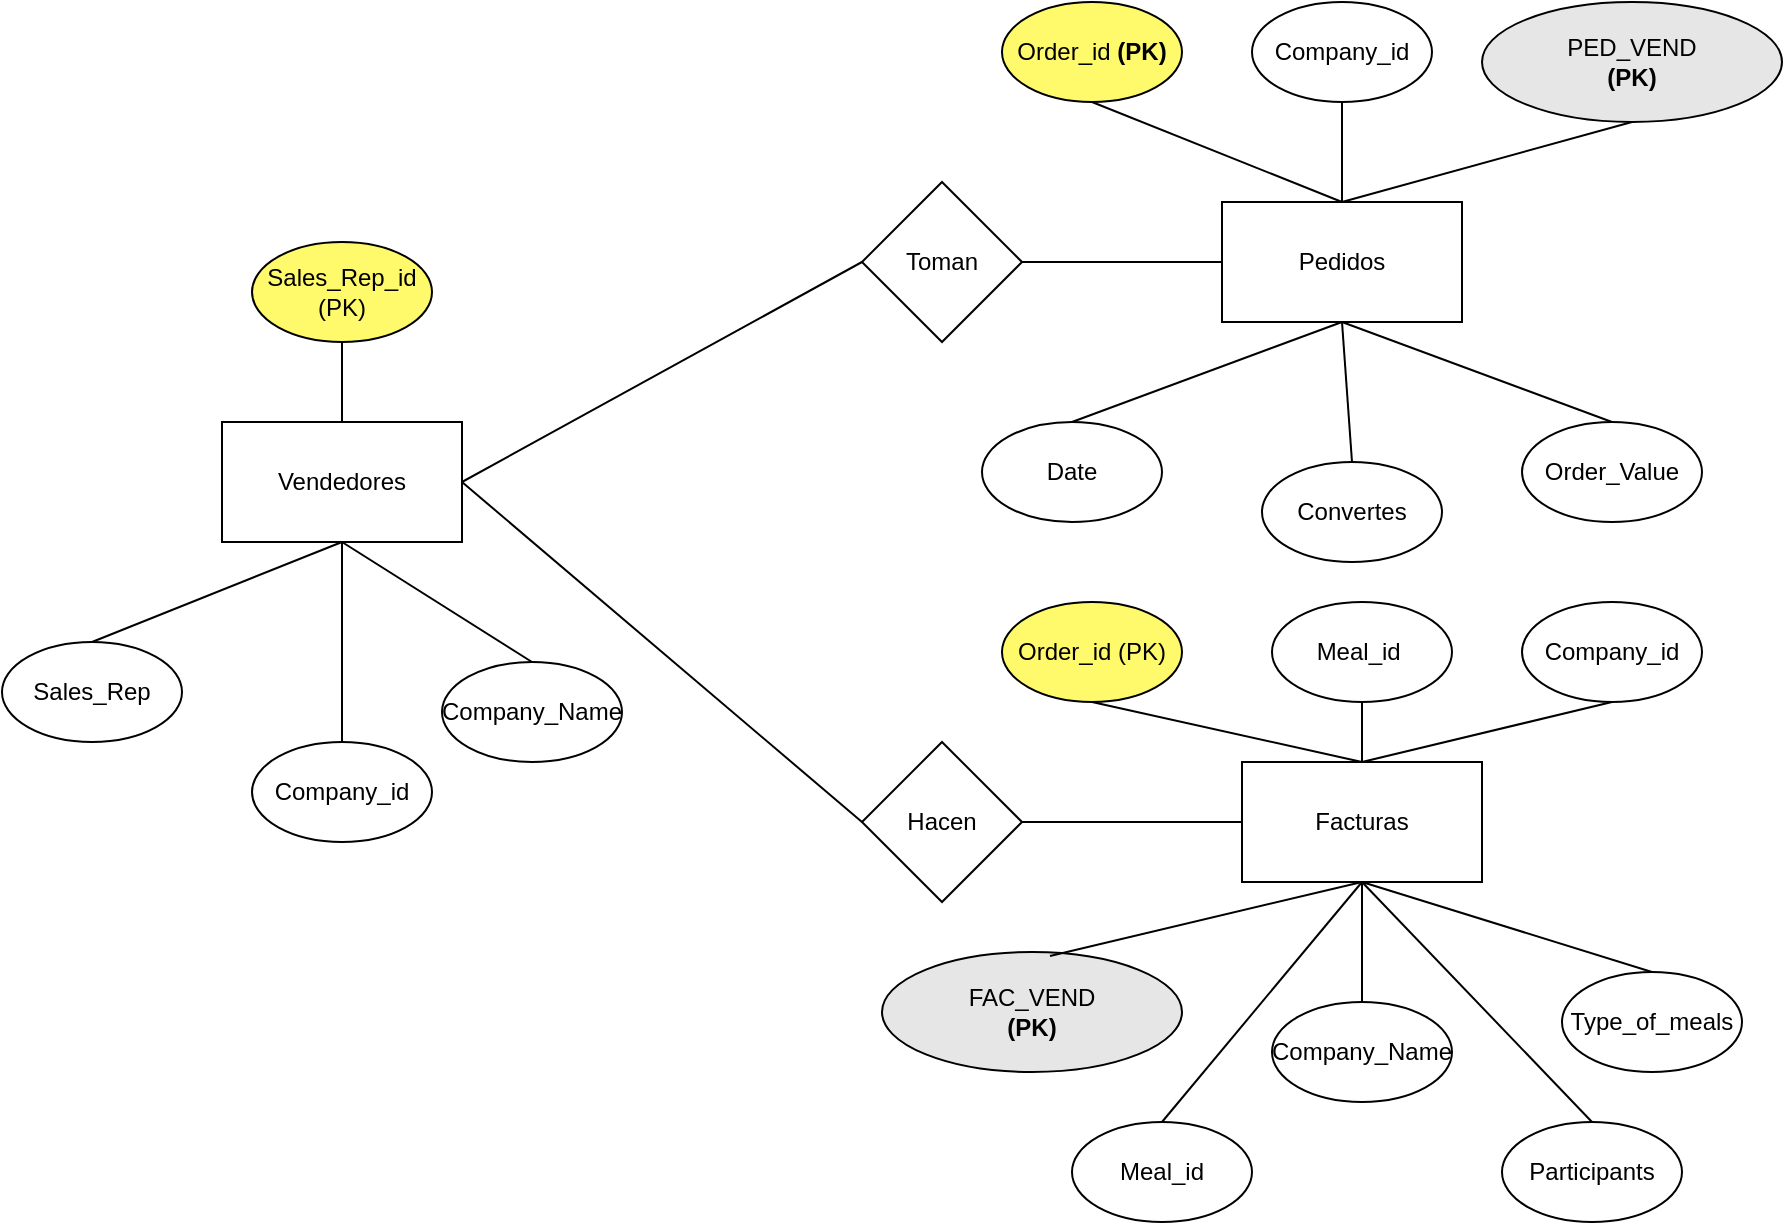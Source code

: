<mxfile version="20.8.18" type="github">
  <diagram name="Page-1" id="e8038OTD_H8Te-tq6XlR">
    <mxGraphModel dx="1997" dy="608" grid="1" gridSize="10" guides="1" tooltips="1" connect="1" arrows="1" fold="1" page="1" pageScale="1" pageWidth="850" pageHeight="1100" math="0" shadow="0">
      <root>
        <mxCell id="0" />
        <mxCell id="1" parent="0" />
        <mxCell id="F1sUzvNmXzPUqXjbvKIh-1" value="Vendedores" style="rounded=0;whiteSpace=wrap;html=1;" vertex="1" parent="1">
          <mxGeometry x="80" y="390" width="120" height="60" as="geometry" />
        </mxCell>
        <mxCell id="F1sUzvNmXzPUqXjbvKIh-2" value="Sales_Rep_id (PK)" style="ellipse;whiteSpace=wrap;html=1;fillColor=#FFFA6B;" vertex="1" parent="1">
          <mxGeometry x="95" y="300" width="90" height="50" as="geometry" />
        </mxCell>
        <mxCell id="F1sUzvNmXzPUqXjbvKIh-3" value="Sales_Rep" style="ellipse;whiteSpace=wrap;html=1;fillColor=#FFFFFF;" vertex="1" parent="1">
          <mxGeometry x="-30" y="500" width="90" height="50" as="geometry" />
        </mxCell>
        <mxCell id="F1sUzvNmXzPUqXjbvKIh-4" value="Company_id" style="ellipse;whiteSpace=wrap;html=1;fillColor=#FFFFFF;" vertex="1" parent="1">
          <mxGeometry x="95" y="550" width="90" height="50" as="geometry" />
        </mxCell>
        <mxCell id="F1sUzvNmXzPUqXjbvKIh-5" value="Company_Name" style="ellipse;whiteSpace=wrap;html=1;fillColor=#FFFFFF;" vertex="1" parent="1">
          <mxGeometry x="190" y="510" width="90" height="50" as="geometry" />
        </mxCell>
        <mxCell id="F1sUzvNmXzPUqXjbvKIh-23" value="" style="endArrow=none;html=1;rounded=0;entryX=0.5;entryY=1;entryDx=0;entryDy=0;exitX=0.5;exitY=0;exitDx=0;exitDy=0;" edge="1" parent="1" source="F1sUzvNmXzPUqXjbvKIh-3" target="F1sUzvNmXzPUqXjbvKIh-1">
          <mxGeometry width="50" height="50" relative="1" as="geometry">
            <mxPoint x="40" y="480" as="sourcePoint" />
            <mxPoint x="90" y="430" as="targetPoint" />
          </mxGeometry>
        </mxCell>
        <mxCell id="F1sUzvNmXzPUqXjbvKIh-26" value="" style="endArrow=none;html=1;rounded=0;" edge="1" parent="1" source="F1sUzvNmXzPUqXjbvKIh-4">
          <mxGeometry width="50" height="50" relative="1" as="geometry">
            <mxPoint x="90" y="480" as="sourcePoint" />
            <mxPoint x="140" y="450" as="targetPoint" />
          </mxGeometry>
        </mxCell>
        <mxCell id="F1sUzvNmXzPUqXjbvKIh-27" value="" style="endArrow=none;html=1;rounded=0;entryX=0.5;entryY=1;entryDx=0;entryDy=0;exitX=0.5;exitY=0;exitDx=0;exitDy=0;" edge="1" parent="1" source="F1sUzvNmXzPUqXjbvKIh-5" target="F1sUzvNmXzPUqXjbvKIh-1">
          <mxGeometry width="50" height="50" relative="1" as="geometry">
            <mxPoint x="170" y="490" as="sourcePoint" />
            <mxPoint x="140" y="440" as="targetPoint" />
          </mxGeometry>
        </mxCell>
        <mxCell id="F1sUzvNmXzPUqXjbvKIh-30" value="" style="endArrow=none;html=1;rounded=0;entryX=0.5;entryY=1;entryDx=0;entryDy=0;exitX=0.5;exitY=0;exitDx=0;exitDy=0;" edge="1" parent="1" source="F1sUzvNmXzPUqXjbvKIh-1" target="F1sUzvNmXzPUqXjbvKIh-2">
          <mxGeometry width="50" height="50" relative="1" as="geometry">
            <mxPoint x="135" y="390" as="sourcePoint" />
            <mxPoint x="185" y="340" as="targetPoint" />
          </mxGeometry>
        </mxCell>
        <mxCell id="F1sUzvNmXzPUqXjbvKIh-31" value="Toman" style="rhombus;whiteSpace=wrap;html=1;fillColor=#FFFFFF;" vertex="1" parent="1">
          <mxGeometry x="400" y="270" width="80" height="80" as="geometry" />
        </mxCell>
        <mxCell id="F1sUzvNmXzPUqXjbvKIh-32" value="Hacen" style="rhombus;whiteSpace=wrap;html=1;fillColor=#FFFFFF;" vertex="1" parent="1">
          <mxGeometry x="400" y="550" width="80" height="80" as="geometry" />
        </mxCell>
        <mxCell id="F1sUzvNmXzPUqXjbvKIh-33" value="" style="endArrow=none;html=1;rounded=0;entryX=0;entryY=0.5;entryDx=0;entryDy=0;" edge="1" parent="1" target="F1sUzvNmXzPUqXjbvKIh-31">
          <mxGeometry width="50" height="50" relative="1" as="geometry">
            <mxPoint x="200" y="420" as="sourcePoint" />
            <mxPoint x="250" y="370" as="targetPoint" />
          </mxGeometry>
        </mxCell>
        <mxCell id="F1sUzvNmXzPUqXjbvKIh-35" value="" style="endArrow=none;html=1;rounded=0;exitX=1;exitY=0.5;exitDx=0;exitDy=0;entryX=0;entryY=0.5;entryDx=0;entryDy=0;" edge="1" parent="1" source="F1sUzvNmXzPUqXjbvKIh-1" target="F1sUzvNmXzPUqXjbvKIh-32">
          <mxGeometry width="50" height="50" relative="1" as="geometry">
            <mxPoint x="430" y="530" as="sourcePoint" />
            <mxPoint x="480" y="480" as="targetPoint" />
          </mxGeometry>
        </mxCell>
        <mxCell id="F1sUzvNmXzPUqXjbvKIh-36" value="Pedidos" style="rounded=0;whiteSpace=wrap;html=1;fillColor=#FFFFFF;" vertex="1" parent="1">
          <mxGeometry x="580" y="280" width="120" height="60" as="geometry" />
        </mxCell>
        <mxCell id="F1sUzvNmXzPUqXjbvKIh-37" value="Facturas" style="rounded=0;whiteSpace=wrap;html=1;fillColor=#FFFFFF;" vertex="1" parent="1">
          <mxGeometry x="590" y="560" width="120" height="60" as="geometry" />
        </mxCell>
        <mxCell id="F1sUzvNmXzPUqXjbvKIh-39" value="" style="endArrow=none;html=1;rounded=0;entryX=0;entryY=0.5;entryDx=0;entryDy=0;" edge="1" parent="1" target="F1sUzvNmXzPUqXjbvKIh-36">
          <mxGeometry width="50" height="50" relative="1" as="geometry">
            <mxPoint x="480" y="310" as="sourcePoint" />
            <mxPoint x="530" y="260" as="targetPoint" />
          </mxGeometry>
        </mxCell>
        <mxCell id="F1sUzvNmXzPUqXjbvKIh-40" value="" style="endArrow=none;html=1;rounded=0;entryX=0;entryY=0.5;entryDx=0;entryDy=0;" edge="1" parent="1" target="F1sUzvNmXzPUqXjbvKIh-37">
          <mxGeometry width="50" height="50" relative="1" as="geometry">
            <mxPoint x="480" y="590" as="sourcePoint" />
            <mxPoint x="530" y="540" as="targetPoint" />
          </mxGeometry>
        </mxCell>
        <mxCell id="F1sUzvNmXzPUqXjbvKIh-42" value="Order_Value" style="ellipse;whiteSpace=wrap;html=1;fillColor=#FFFFFF;" vertex="1" parent="1">
          <mxGeometry x="730" y="390" width="90" height="50" as="geometry" />
        </mxCell>
        <mxCell id="F1sUzvNmXzPUqXjbvKIh-43" value="Convertes" style="ellipse;whiteSpace=wrap;html=1;fillColor=#FFFFFF;" vertex="1" parent="1">
          <mxGeometry x="600" y="410" width="90" height="50" as="geometry" />
        </mxCell>
        <mxCell id="F1sUzvNmXzPUqXjbvKIh-44" value="Date" style="ellipse;whiteSpace=wrap;html=1;fillColor=#FFFFFF;" vertex="1" parent="1">
          <mxGeometry x="460" y="390" width="90" height="50" as="geometry" />
        </mxCell>
        <mxCell id="F1sUzvNmXzPUqXjbvKIh-45" value="PED_VEND&lt;br&gt;&lt;b&gt;(PK)&lt;/b&gt;" style="ellipse;whiteSpace=wrap;html=1;fillColor=#E6E6E6;" vertex="1" parent="1">
          <mxGeometry x="710" y="180" width="150" height="60" as="geometry" />
        </mxCell>
        <mxCell id="F1sUzvNmXzPUqXjbvKIh-46" value="Company_id" style="ellipse;whiteSpace=wrap;html=1;fillColor=#FFFFFF;" vertex="1" parent="1">
          <mxGeometry x="595" y="180" width="90" height="50" as="geometry" />
        </mxCell>
        <mxCell id="F1sUzvNmXzPUqXjbvKIh-47" value="Order_id &lt;b&gt;(PK)&lt;/b&gt;" style="ellipse;whiteSpace=wrap;html=1;fillColor=#FFFA6B;" vertex="1" parent="1">
          <mxGeometry x="470" y="180" width="90" height="50" as="geometry" />
        </mxCell>
        <mxCell id="F1sUzvNmXzPUqXjbvKIh-50" value="" style="endArrow=none;html=1;rounded=0;exitX=0.5;exitY=0;exitDx=0;exitDy=0;entryX=0.5;entryY=1;entryDx=0;entryDy=0;" edge="1" parent="1" source="F1sUzvNmXzPUqXjbvKIh-36" target="F1sUzvNmXzPUqXjbvKIh-47">
          <mxGeometry width="50" height="50" relative="1" as="geometry">
            <mxPoint x="510" y="300" as="sourcePoint" />
            <mxPoint x="560" y="250" as="targetPoint" />
          </mxGeometry>
        </mxCell>
        <mxCell id="F1sUzvNmXzPUqXjbvKIh-51" value="" style="endArrow=none;html=1;rounded=0;exitX=0.5;exitY=0;exitDx=0;exitDy=0;entryX=0.5;entryY=1;entryDx=0;entryDy=0;" edge="1" parent="1" source="F1sUzvNmXzPUqXjbvKIh-36" target="F1sUzvNmXzPUqXjbvKIh-46">
          <mxGeometry width="50" height="50" relative="1" as="geometry">
            <mxPoint x="660" y="260" as="sourcePoint" />
            <mxPoint x="670" y="250" as="targetPoint" />
          </mxGeometry>
        </mxCell>
        <mxCell id="F1sUzvNmXzPUqXjbvKIh-52" value="" style="endArrow=none;html=1;rounded=0;exitX=0.5;exitY=0;exitDx=0;exitDy=0;entryX=0.5;entryY=1;entryDx=0;entryDy=0;" edge="1" parent="1" source="F1sUzvNmXzPUqXjbvKIh-36" target="F1sUzvNmXzPUqXjbvKIh-45">
          <mxGeometry width="50" height="50" relative="1" as="geometry">
            <mxPoint x="750" y="310" as="sourcePoint" />
            <mxPoint x="800" y="260" as="targetPoint" />
          </mxGeometry>
        </mxCell>
        <mxCell id="F1sUzvNmXzPUqXjbvKIh-55" value="" style="endArrow=none;html=1;rounded=0;entryX=0.5;entryY=1;entryDx=0;entryDy=0;exitX=0.5;exitY=0;exitDx=0;exitDy=0;" edge="1" parent="1" source="F1sUzvNmXzPUqXjbvKIh-44" target="F1sUzvNmXzPUqXjbvKIh-36">
          <mxGeometry width="50" height="50" relative="1" as="geometry">
            <mxPoint x="570" y="390" as="sourcePoint" />
            <mxPoint x="630" y="340" as="targetPoint" />
          </mxGeometry>
        </mxCell>
        <mxCell id="F1sUzvNmXzPUqXjbvKIh-56" value="" style="endArrow=none;html=1;rounded=0;exitX=0.5;exitY=0;exitDx=0;exitDy=0;entryX=0.5;entryY=1;entryDx=0;entryDy=0;" edge="1" parent="1" source="F1sUzvNmXzPUqXjbvKIh-43" target="F1sUzvNmXzPUqXjbvKIh-36">
          <mxGeometry width="50" height="50" relative="1" as="geometry">
            <mxPoint x="590" y="395" as="sourcePoint" />
            <mxPoint x="630" y="360" as="targetPoint" />
          </mxGeometry>
        </mxCell>
        <mxCell id="F1sUzvNmXzPUqXjbvKIh-57" value="" style="endArrow=none;html=1;rounded=0;entryX=0.5;entryY=1;entryDx=0;entryDy=0;exitX=0.5;exitY=0;exitDx=0;exitDy=0;" edge="1" parent="1" source="F1sUzvNmXzPUqXjbvKIh-42" target="F1sUzvNmXzPUqXjbvKIh-36">
          <mxGeometry width="50" height="50" relative="1" as="geometry">
            <mxPoint x="720" y="395" as="sourcePoint" />
            <mxPoint x="770" y="345" as="targetPoint" />
          </mxGeometry>
        </mxCell>
        <mxCell id="F1sUzvNmXzPUqXjbvKIh-58" value="Meal_id" style="ellipse;whiteSpace=wrap;html=1;fillColor=#FFFFFF;" vertex="1" parent="1">
          <mxGeometry x="505" y="740" width="90" height="50" as="geometry" />
        </mxCell>
        <mxCell id="F1sUzvNmXzPUqXjbvKIh-59" value="Participants" style="ellipse;whiteSpace=wrap;html=1;fillColor=#FFFFFF;" vertex="1" parent="1">
          <mxGeometry x="720" y="740" width="90" height="50" as="geometry" />
        </mxCell>
        <mxCell id="F1sUzvNmXzPUqXjbvKIh-60" value="Type_of_meals" style="ellipse;whiteSpace=wrap;html=1;fillColor=#FFFFFF;" vertex="1" parent="1">
          <mxGeometry x="750" y="665" width="90" height="50" as="geometry" />
        </mxCell>
        <mxCell id="F1sUzvNmXzPUqXjbvKIh-61" value="Company_Name" style="ellipse;whiteSpace=wrap;html=1;fillColor=#FFFFFF;" vertex="1" parent="1">
          <mxGeometry x="605" y="680" width="90" height="50" as="geometry" />
        </mxCell>
        <mxCell id="F1sUzvNmXzPUqXjbvKIh-63" value="Company_id" style="ellipse;whiteSpace=wrap;html=1;fillColor=#FFFFFF;" vertex="1" parent="1">
          <mxGeometry x="730" y="480" width="90" height="50" as="geometry" />
        </mxCell>
        <mxCell id="F1sUzvNmXzPUqXjbvKIh-64" value="Meal_id&amp;nbsp;" style="ellipse;whiteSpace=wrap;html=1;fillColor=#FFFFFF;" vertex="1" parent="1">
          <mxGeometry x="605" y="480" width="90" height="50" as="geometry" />
        </mxCell>
        <mxCell id="F1sUzvNmXzPUqXjbvKIh-65" value="Order_id (PK)" style="ellipse;whiteSpace=wrap;html=1;fillColor=#FFFA6B;" vertex="1" parent="1">
          <mxGeometry x="470" y="480" width="90" height="50" as="geometry" />
        </mxCell>
        <mxCell id="F1sUzvNmXzPUqXjbvKIh-66" value="FAC_VEND&lt;br&gt;&lt;b&gt;(PK)&lt;/b&gt;" style="ellipse;whiteSpace=wrap;html=1;fillColor=#E6E6E6;" vertex="1" parent="1">
          <mxGeometry x="410" y="655" width="150" height="60" as="geometry" />
        </mxCell>
        <mxCell id="F1sUzvNmXzPUqXjbvKIh-67" value="" style="endArrow=none;html=1;rounded=0;exitX=0.56;exitY=0.033;exitDx=0;exitDy=0;exitPerimeter=0;entryX=0.5;entryY=1;entryDx=0;entryDy=0;" edge="1" parent="1" source="F1sUzvNmXzPUqXjbvKIh-66" target="F1sUzvNmXzPUqXjbvKIh-37">
          <mxGeometry width="50" height="50" relative="1" as="geometry">
            <mxPoint x="580" y="670" as="sourcePoint" />
            <mxPoint x="630" y="620" as="targetPoint" />
          </mxGeometry>
        </mxCell>
        <mxCell id="F1sUzvNmXzPUqXjbvKIh-68" value="" style="endArrow=none;html=1;rounded=0;entryX=0.5;entryY=1;entryDx=0;entryDy=0;exitX=0.5;exitY=0;exitDx=0;exitDy=0;" edge="1" parent="1" source="F1sUzvNmXzPUqXjbvKIh-61" target="F1sUzvNmXzPUqXjbvKIh-37">
          <mxGeometry width="50" height="50" relative="1" as="geometry">
            <mxPoint x="700" y="670" as="sourcePoint" />
            <mxPoint x="750" y="620" as="targetPoint" />
          </mxGeometry>
        </mxCell>
        <mxCell id="F1sUzvNmXzPUqXjbvKIh-69" value="" style="endArrow=none;html=1;rounded=0;entryX=0.5;entryY=0;entryDx=0;entryDy=0;exitX=0.5;exitY=1;exitDx=0;exitDy=0;" edge="1" parent="1" source="F1sUzvNmXzPUqXjbvKIh-37" target="F1sUzvNmXzPUqXjbvKIh-60">
          <mxGeometry width="50" height="50" relative="1" as="geometry">
            <mxPoint x="660" y="630" as="sourcePoint" />
            <mxPoint x="750" y="605" as="targetPoint" />
          </mxGeometry>
        </mxCell>
        <mxCell id="F1sUzvNmXzPUqXjbvKIh-70" value="" style="endArrow=none;html=1;rounded=0;entryX=0.5;entryY=1;entryDx=0;entryDy=0;exitX=0.5;exitY=0;exitDx=0;exitDy=0;" edge="1" parent="1" source="F1sUzvNmXzPUqXjbvKIh-58" target="F1sUzvNmXzPUqXjbvKIh-37">
          <mxGeometry width="50" height="50" relative="1" as="geometry">
            <mxPoint x="570" y="730" as="sourcePoint" />
            <mxPoint x="620" y="680" as="targetPoint" />
          </mxGeometry>
        </mxCell>
        <mxCell id="F1sUzvNmXzPUqXjbvKIh-71" value="" style="endArrow=none;html=1;rounded=0;exitX=0.5;exitY=0;exitDx=0;exitDy=0;entryX=0.5;entryY=1;entryDx=0;entryDy=0;" edge="1" parent="1" source="F1sUzvNmXzPUqXjbvKIh-59" target="F1sUzvNmXzPUqXjbvKIh-37">
          <mxGeometry width="50" height="50" relative="1" as="geometry">
            <mxPoint x="690" y="715" as="sourcePoint" />
            <mxPoint x="650" y="630" as="targetPoint" />
          </mxGeometry>
        </mxCell>
        <mxCell id="F1sUzvNmXzPUqXjbvKIh-72" value="" style="endArrow=none;html=1;rounded=0;exitX=0.5;exitY=1;exitDx=0;exitDy=0;entryX=0.5;entryY=0;entryDx=0;entryDy=0;" edge="1" parent="1" source="F1sUzvNmXzPUqXjbvKIh-65" target="F1sUzvNmXzPUqXjbvKIh-37">
          <mxGeometry width="50" height="50" relative="1" as="geometry">
            <mxPoint x="530" y="575" as="sourcePoint" />
            <mxPoint x="580" y="525" as="targetPoint" />
          </mxGeometry>
        </mxCell>
        <mxCell id="F1sUzvNmXzPUqXjbvKIh-73" value="" style="endArrow=none;html=1;rounded=0;entryX=0.5;entryY=1;entryDx=0;entryDy=0;" edge="1" parent="1" target="F1sUzvNmXzPUqXjbvKIh-64">
          <mxGeometry width="50" height="50" relative="1" as="geometry">
            <mxPoint x="650" y="560" as="sourcePoint" />
            <mxPoint x="650" y="540" as="targetPoint" />
          </mxGeometry>
        </mxCell>
        <mxCell id="F1sUzvNmXzPUqXjbvKIh-74" value="" style="endArrow=none;html=1;rounded=0;entryX=0.5;entryY=1;entryDx=0;entryDy=0;" edge="1" parent="1" target="F1sUzvNmXzPUqXjbvKIh-63">
          <mxGeometry width="50" height="50" relative="1" as="geometry">
            <mxPoint x="650" y="560" as="sourcePoint" />
            <mxPoint x="700" y="510" as="targetPoint" />
          </mxGeometry>
        </mxCell>
      </root>
    </mxGraphModel>
  </diagram>
</mxfile>
